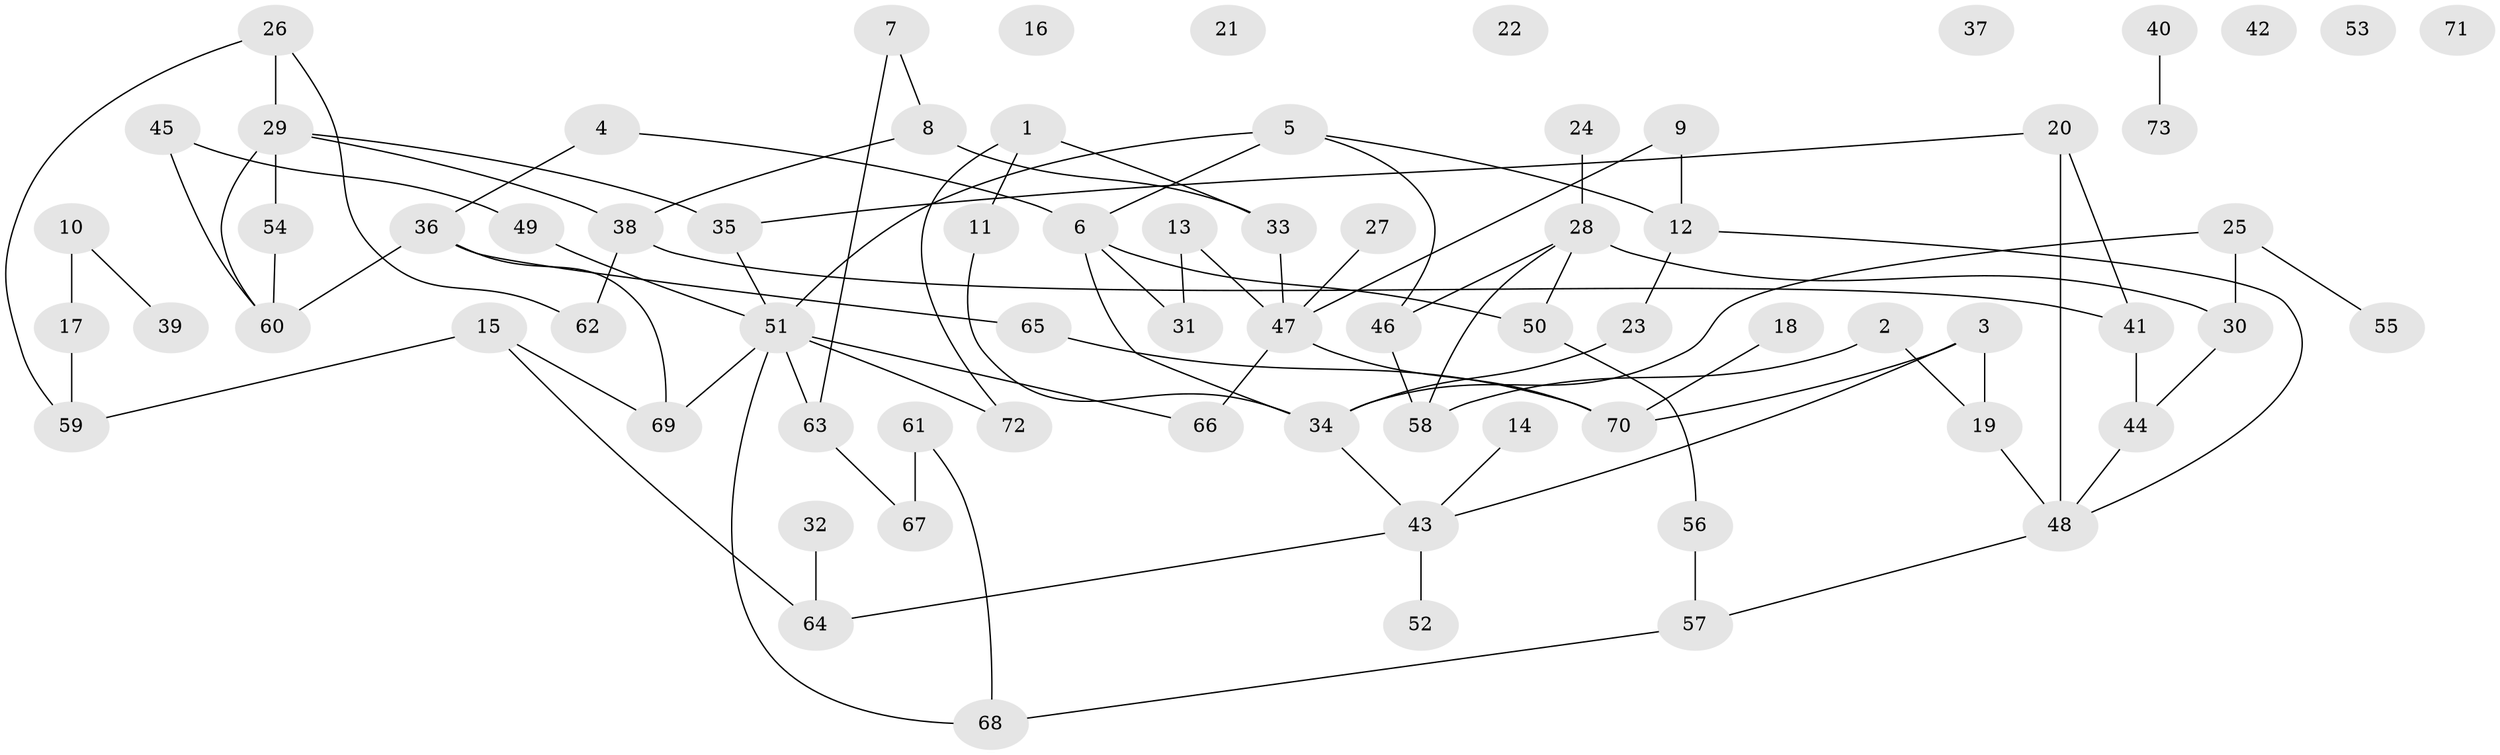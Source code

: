 // Generated by graph-tools (version 1.1) at 2025/40/03/09/25 04:40:10]
// undirected, 73 vertices, 92 edges
graph export_dot {
graph [start="1"]
  node [color=gray90,style=filled];
  1;
  2;
  3;
  4;
  5;
  6;
  7;
  8;
  9;
  10;
  11;
  12;
  13;
  14;
  15;
  16;
  17;
  18;
  19;
  20;
  21;
  22;
  23;
  24;
  25;
  26;
  27;
  28;
  29;
  30;
  31;
  32;
  33;
  34;
  35;
  36;
  37;
  38;
  39;
  40;
  41;
  42;
  43;
  44;
  45;
  46;
  47;
  48;
  49;
  50;
  51;
  52;
  53;
  54;
  55;
  56;
  57;
  58;
  59;
  60;
  61;
  62;
  63;
  64;
  65;
  66;
  67;
  68;
  69;
  70;
  71;
  72;
  73;
  1 -- 11;
  1 -- 33;
  1 -- 72;
  2 -- 19;
  2 -- 58;
  3 -- 19;
  3 -- 43;
  3 -- 70;
  4 -- 6;
  4 -- 36;
  5 -- 6;
  5 -- 12;
  5 -- 46;
  5 -- 51;
  6 -- 31;
  6 -- 34;
  6 -- 50;
  7 -- 8;
  7 -- 63;
  8 -- 33;
  8 -- 38;
  9 -- 12;
  9 -- 47;
  10 -- 17;
  10 -- 39;
  11 -- 34;
  12 -- 23;
  12 -- 48;
  13 -- 31;
  13 -- 47;
  14 -- 43;
  15 -- 59;
  15 -- 64;
  15 -- 69;
  17 -- 59;
  18 -- 70;
  19 -- 48;
  20 -- 35;
  20 -- 41;
  20 -- 48;
  23 -- 34;
  24 -- 28;
  25 -- 30;
  25 -- 34;
  25 -- 55;
  26 -- 29;
  26 -- 59;
  26 -- 62;
  27 -- 47;
  28 -- 30;
  28 -- 46;
  28 -- 50;
  28 -- 58;
  29 -- 35;
  29 -- 38;
  29 -- 54;
  29 -- 60;
  30 -- 44;
  32 -- 64;
  33 -- 47;
  34 -- 43;
  35 -- 51;
  36 -- 60;
  36 -- 65;
  36 -- 69;
  38 -- 41;
  38 -- 62;
  40 -- 73;
  41 -- 44;
  43 -- 52;
  43 -- 64;
  44 -- 48;
  45 -- 49;
  45 -- 60;
  46 -- 58;
  47 -- 66;
  47 -- 70;
  48 -- 57;
  49 -- 51;
  50 -- 56;
  51 -- 63;
  51 -- 66;
  51 -- 68;
  51 -- 69;
  51 -- 72;
  54 -- 60;
  56 -- 57;
  57 -- 68;
  61 -- 67;
  61 -- 68;
  63 -- 67;
  65 -- 70;
}
